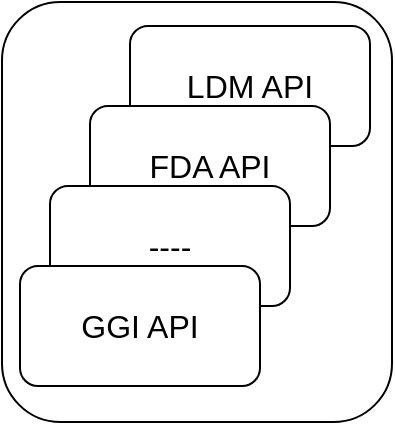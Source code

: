 <mxfile version="15.7.0" type="github">
  <diagram id="elU5cZA6UFUA3a2ilxMb" name="Page-1">
    <mxGraphModel dx="1209" dy="733" grid="1" gridSize="10" guides="1" tooltips="1" connect="1" arrows="1" fold="1" page="1" pageScale="1" pageWidth="850" pageHeight="1100" math="0" shadow="0">
      <root>
        <mxCell id="0" />
        <mxCell id="1" parent="0" />
        <mxCell id="Wi02O_qCFIIUGWHRC40P-6" value="" style="group" vertex="1" connectable="0" parent="1">
          <mxGeometry x="16" y="168" width="195" height="210" as="geometry" />
        </mxCell>
        <mxCell id="Wi02O_qCFIIUGWHRC40P-1" value="" style="rounded=1;whiteSpace=wrap;html=1;" vertex="1" parent="Wi02O_qCFIIUGWHRC40P-6">
          <mxGeometry width="195" height="210" as="geometry" />
        </mxCell>
        <mxCell id="Wi02O_qCFIIUGWHRC40P-2" value="&lt;font style=&quot;font-size: 16px&quot;&gt;LDM API&lt;/font&gt;" style="rounded=1;whiteSpace=wrap;html=1;" vertex="1" parent="Wi02O_qCFIIUGWHRC40P-6">
          <mxGeometry x="64" y="12" width="120" height="60" as="geometry" />
        </mxCell>
        <mxCell id="Wi02O_qCFIIUGWHRC40P-3" value="&lt;font style=&quot;font-size: 16px&quot;&gt;FDA API&lt;/font&gt;" style="rounded=1;whiteSpace=wrap;html=1;" vertex="1" parent="Wi02O_qCFIIUGWHRC40P-6">
          <mxGeometry x="44" y="52" width="120" height="60" as="geometry" />
        </mxCell>
        <mxCell id="Wi02O_qCFIIUGWHRC40P-4" value="&lt;span style=&quot;font-size: 16px&quot;&gt;----&lt;/span&gt;" style="rounded=1;whiteSpace=wrap;html=1;" vertex="1" parent="Wi02O_qCFIIUGWHRC40P-6">
          <mxGeometry x="24" y="92" width="120" height="60" as="geometry" />
        </mxCell>
        <mxCell id="Wi02O_qCFIIUGWHRC40P-5" value="&lt;span style=&quot;font-size: 16px&quot;&gt;GGI API&lt;/span&gt;" style="rounded=1;whiteSpace=wrap;html=1;" vertex="1" parent="Wi02O_qCFIIUGWHRC40P-6">
          <mxGeometry x="9" y="132" width="120" height="60" as="geometry" />
        </mxCell>
      </root>
    </mxGraphModel>
  </diagram>
</mxfile>
